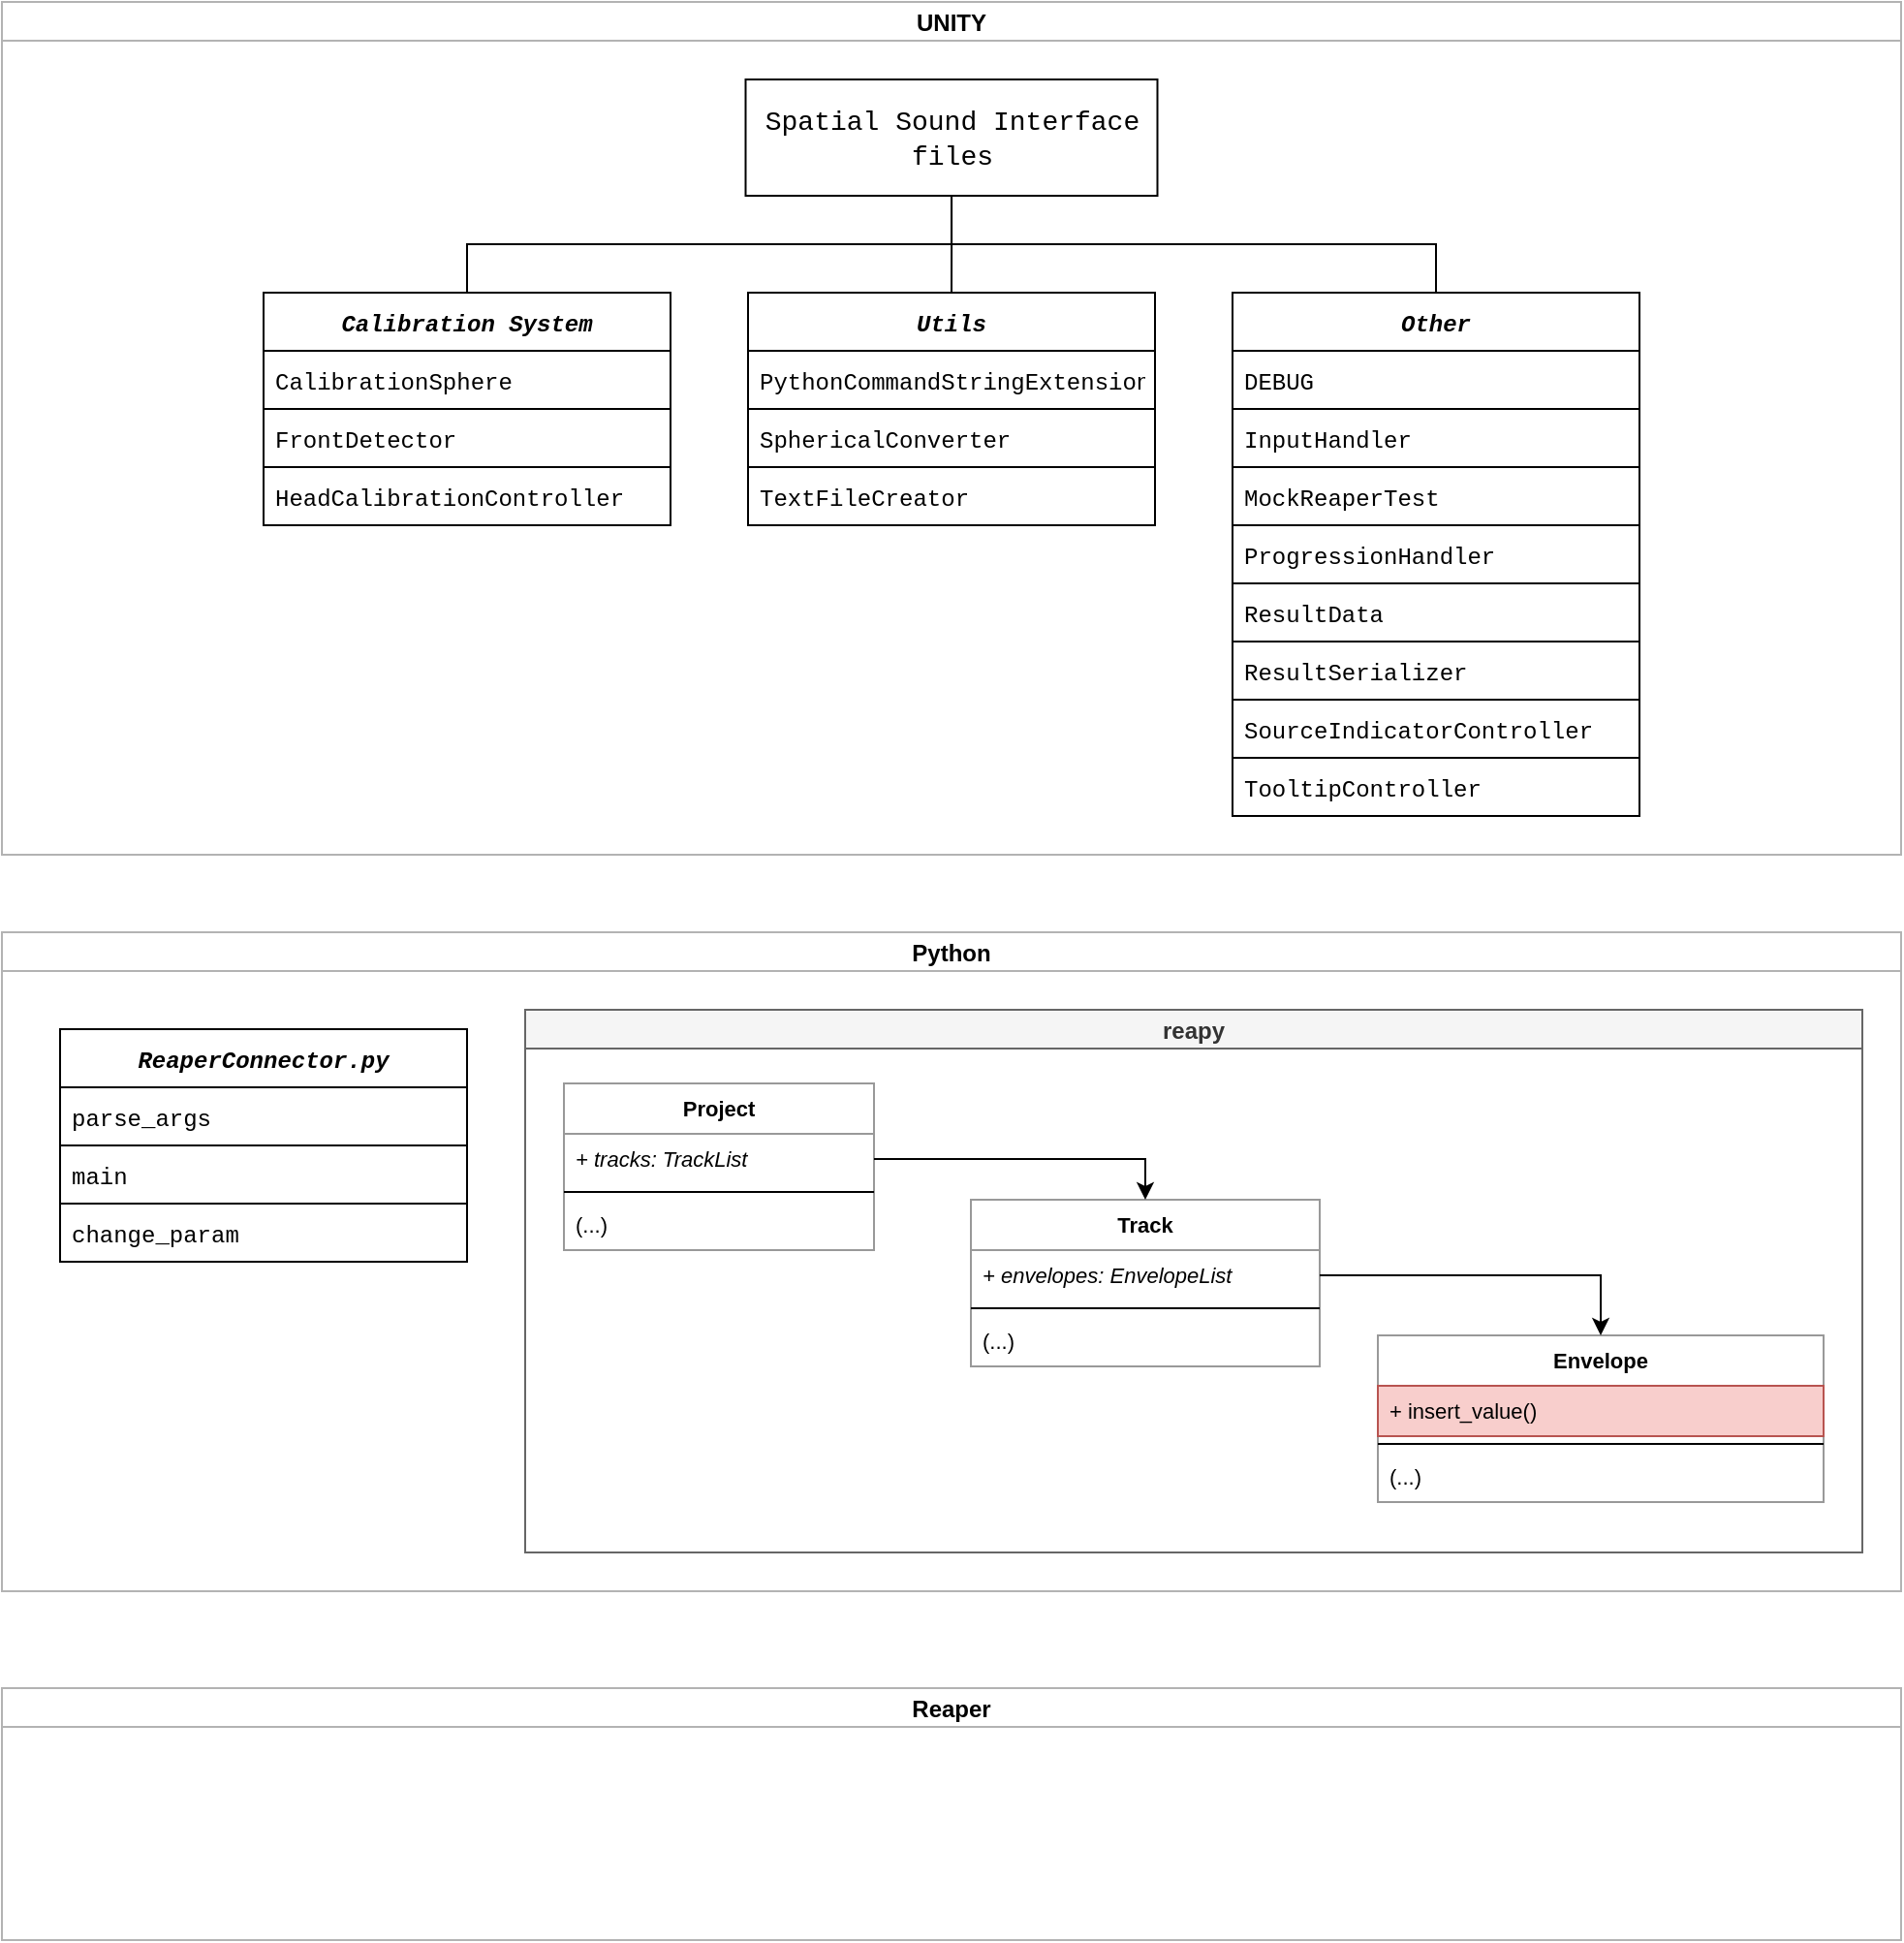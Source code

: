 <mxfile version="20.0.0" type="github">
  <diagram id="tZ6HXYHqEJNceK6MpMHH" name="Page-1">
    <mxGraphModel dx="2031" dy="1134" grid="1" gridSize="10" guides="1" tooltips="1" connect="1" arrows="1" fold="1" page="1" pageScale="1" pageWidth="1600" pageHeight="900" math="0" shadow="0">
      <root>
        <mxCell id="0" />
        <mxCell id="1" parent="0" />
        <mxCell id="iRasUdCwle3iSb4hT5Id-1" value="UNITY" style="swimlane;startSize=20;horizontal=1;containerType=tree;newEdgeStyle={&quot;edgeStyle&quot;:&quot;elbowEdgeStyle&quot;,&quot;startArrow&quot;:&quot;none&quot;,&quot;endArrow&quot;:&quot;none&quot;};fontStyle=1;strokeColor=#B3B3B3;" vertex="1" parent="1">
          <mxGeometry x="140" y="60" width="980" height="440" as="geometry" />
        </mxCell>
        <mxCell id="iRasUdCwle3iSb4hT5Id-43" style="edgeStyle=orthogonalEdgeStyle;rounded=0;orthogonalLoop=1;jettySize=auto;html=1;exitX=0.5;exitY=1;exitDx=0;exitDy=0;entryX=0.5;entryY=0;entryDx=0;entryDy=0;fontFamily=Courier New;endArrow=none;endFill=0;" edge="1" parent="iRasUdCwle3iSb4hT5Id-1" source="iRasUdCwle3iSb4hT5Id-4" target="iRasUdCwle3iSb4hT5Id-24">
          <mxGeometry relative="1" as="geometry" />
        </mxCell>
        <mxCell id="iRasUdCwle3iSb4hT5Id-44" style="edgeStyle=orthogonalEdgeStyle;rounded=0;orthogonalLoop=1;jettySize=auto;html=1;entryX=0.5;entryY=0;entryDx=0;entryDy=0;fontFamily=Courier New;endArrow=none;endFill=0;" edge="1" parent="iRasUdCwle3iSb4hT5Id-1" source="iRasUdCwle3iSb4hT5Id-4" target="iRasUdCwle3iSb4hT5Id-28">
          <mxGeometry relative="1" as="geometry" />
        </mxCell>
        <mxCell id="iRasUdCwle3iSb4hT5Id-45" style="edgeStyle=orthogonalEdgeStyle;rounded=0;orthogonalLoop=1;jettySize=auto;html=1;exitX=0.5;exitY=1;exitDx=0;exitDy=0;fontFamily=Courier New;endArrow=none;endFill=0;" edge="1" parent="iRasUdCwle3iSb4hT5Id-1" source="iRasUdCwle3iSb4hT5Id-4" target="iRasUdCwle3iSb4hT5Id-32">
          <mxGeometry relative="1" as="geometry" />
        </mxCell>
        <UserObject label="&lt;span style=&quot;font-size: 14px;&quot;&gt;&lt;font face=&quot;Courier New&quot;&gt;Spatial Sound Interface files&lt;/font&gt;&lt;/span&gt;" treeRoot="1" id="iRasUdCwle3iSb4hT5Id-4">
          <mxCell style="whiteSpace=wrap;html=1;align=center;treeFolding=1;treeMoving=1;newEdgeStyle={&quot;edgeStyle&quot;:&quot;elbowEdgeStyle&quot;,&quot;startArrow&quot;:&quot;none&quot;,&quot;endArrow&quot;:&quot;none&quot;};" vertex="1" parent="iRasUdCwle3iSb4hT5Id-1">
            <mxGeometry x="383.75" y="40" width="212.5" height="60" as="geometry" />
          </mxCell>
        </UserObject>
        <mxCell id="iRasUdCwle3iSb4hT5Id-24" value="Calibration System" style="swimlane;fontStyle=3;childLayout=stackLayout;horizontal=1;startSize=30;horizontalStack=0;resizeParent=1;resizeParentMax=0;resizeLast=0;collapsible=1;marginBottom=0;fontFamily=Courier New;" vertex="1" parent="iRasUdCwle3iSb4hT5Id-1">
          <mxGeometry x="135" y="150" width="210" height="120" as="geometry" />
        </mxCell>
        <mxCell id="iRasUdCwle3iSb4hT5Id-25" value="CalibrationSphere" style="text;strokeColor=default;fillColor=none;align=left;verticalAlign=middle;spacingLeft=4;spacingRight=4;overflow=hidden;points=[[0,0.5],[1,0.5]];portConstraint=eastwest;rotatable=0;fontFamily=Courier New;" vertex="1" parent="iRasUdCwle3iSb4hT5Id-24">
          <mxGeometry y="30" width="210" height="30" as="geometry" />
        </mxCell>
        <mxCell id="iRasUdCwle3iSb4hT5Id-26" value="FrontDetector" style="text;strokeColor=default;fillColor=none;align=left;verticalAlign=middle;spacingLeft=4;spacingRight=4;overflow=hidden;points=[[0,0.5],[1,0.5]];portConstraint=eastwest;rotatable=0;fontFamily=Courier New;" vertex="1" parent="iRasUdCwle3iSb4hT5Id-24">
          <mxGeometry y="60" width="210" height="30" as="geometry" />
        </mxCell>
        <mxCell id="iRasUdCwle3iSb4hT5Id-27" value="HeadCalibrationController" style="text;strokeColor=none;fillColor=none;align=left;verticalAlign=middle;spacingLeft=4;spacingRight=4;overflow=hidden;points=[[0,0.5],[1,0.5]];portConstraint=eastwest;rotatable=0;fontFamily=Courier New;" vertex="1" parent="iRasUdCwle3iSb4hT5Id-24">
          <mxGeometry y="90" width="210" height="30" as="geometry" />
        </mxCell>
        <mxCell id="iRasUdCwle3iSb4hT5Id-28" value="Utils" style="swimlane;fontStyle=3;childLayout=stackLayout;horizontal=1;startSize=30;horizontalStack=0;resizeParent=1;resizeParentMax=0;resizeLast=0;collapsible=1;marginBottom=0;fontFamily=Courier New;" vertex="1" parent="iRasUdCwle3iSb4hT5Id-1">
          <mxGeometry x="385" y="150" width="210" height="120" as="geometry" />
        </mxCell>
        <mxCell id="iRasUdCwle3iSb4hT5Id-29" value="PythonCommandStringExtension" style="text;strokeColor=default;fillColor=none;align=left;verticalAlign=middle;spacingLeft=4;spacingRight=4;overflow=hidden;points=[[0,0.5],[1,0.5]];portConstraint=eastwest;rotatable=0;fontFamily=Courier New;" vertex="1" parent="iRasUdCwle3iSb4hT5Id-28">
          <mxGeometry y="30" width="210" height="30" as="geometry" />
        </mxCell>
        <mxCell id="iRasUdCwle3iSb4hT5Id-30" value="SphericalConverter" style="text;strokeColor=default;fillColor=none;align=left;verticalAlign=middle;spacingLeft=4;spacingRight=4;overflow=hidden;points=[[0,0.5],[1,0.5]];portConstraint=eastwest;rotatable=0;fontFamily=Courier New;" vertex="1" parent="iRasUdCwle3iSb4hT5Id-28">
          <mxGeometry y="60" width="210" height="30" as="geometry" />
        </mxCell>
        <mxCell id="iRasUdCwle3iSb4hT5Id-31" value="TextFileCreator" style="text;strokeColor=none;fillColor=none;align=left;verticalAlign=middle;spacingLeft=4;spacingRight=4;overflow=hidden;points=[[0,0.5],[1,0.5]];portConstraint=eastwest;rotatable=0;fontFamily=Courier New;" vertex="1" parent="iRasUdCwle3iSb4hT5Id-28">
          <mxGeometry y="90" width="210" height="30" as="geometry" />
        </mxCell>
        <mxCell id="iRasUdCwle3iSb4hT5Id-32" value="Other" style="swimlane;fontStyle=3;childLayout=stackLayout;horizontal=1;startSize=30;horizontalStack=0;resizeParent=1;resizeParentMax=0;resizeLast=0;collapsible=1;marginBottom=0;fontFamily=Courier New;" vertex="1" parent="iRasUdCwle3iSb4hT5Id-1">
          <mxGeometry x="635" y="150" width="210" height="270" as="geometry" />
        </mxCell>
        <mxCell id="iRasUdCwle3iSb4hT5Id-33" value="DEBUG" style="text;strokeColor=default;fillColor=none;align=left;verticalAlign=middle;spacingLeft=4;spacingRight=4;overflow=hidden;points=[[0,0.5],[1,0.5]];portConstraint=eastwest;rotatable=0;fontFamily=Courier New;" vertex="1" parent="iRasUdCwle3iSb4hT5Id-32">
          <mxGeometry y="30" width="210" height="30" as="geometry" />
        </mxCell>
        <mxCell id="iRasUdCwle3iSb4hT5Id-34" value="InputHandler" style="text;strokeColor=default;fillColor=none;align=left;verticalAlign=middle;spacingLeft=4;spacingRight=4;overflow=hidden;points=[[0,0.5],[1,0.5]];portConstraint=eastwest;rotatable=0;fontFamily=Courier New;" vertex="1" parent="iRasUdCwle3iSb4hT5Id-32">
          <mxGeometry y="60" width="210" height="30" as="geometry" />
        </mxCell>
        <mxCell id="iRasUdCwle3iSb4hT5Id-35" value="MockReaperTest" style="text;strokeColor=none;fillColor=none;align=left;verticalAlign=middle;spacingLeft=4;spacingRight=4;overflow=hidden;points=[[0,0.5],[1,0.5]];portConstraint=eastwest;rotatable=0;fontFamily=Courier New;" vertex="1" parent="iRasUdCwle3iSb4hT5Id-32">
          <mxGeometry y="90" width="210" height="30" as="geometry" />
        </mxCell>
        <mxCell id="iRasUdCwle3iSb4hT5Id-36" value="ProgressionHandler" style="text;strokeColor=default;fillColor=none;align=left;verticalAlign=middle;spacingLeft=4;spacingRight=4;overflow=hidden;points=[[0,0.5],[1,0.5]];portConstraint=eastwest;rotatable=0;fontFamily=Courier New;" vertex="1" parent="iRasUdCwle3iSb4hT5Id-32">
          <mxGeometry y="120" width="210" height="30" as="geometry" />
        </mxCell>
        <mxCell id="iRasUdCwle3iSb4hT5Id-37" value="ResultData" style="text;strokeColor=default;fillColor=none;align=left;verticalAlign=middle;spacingLeft=4;spacingRight=4;overflow=hidden;points=[[0,0.5],[1,0.5]];portConstraint=eastwest;rotatable=0;fontFamily=Courier New;" vertex="1" parent="iRasUdCwle3iSb4hT5Id-32">
          <mxGeometry y="150" width="210" height="30" as="geometry" />
        </mxCell>
        <mxCell id="iRasUdCwle3iSb4hT5Id-38" value="ResultSerializer" style="text;strokeColor=default;fillColor=none;align=left;verticalAlign=middle;spacingLeft=4;spacingRight=4;overflow=hidden;points=[[0,0.5],[1,0.5]];portConstraint=eastwest;rotatable=0;fontFamily=Courier New;" vertex="1" parent="iRasUdCwle3iSb4hT5Id-32">
          <mxGeometry y="180" width="210" height="30" as="geometry" />
        </mxCell>
        <mxCell id="iRasUdCwle3iSb4hT5Id-39" value="SourceIndicatorController" style="text;strokeColor=default;fillColor=none;align=left;verticalAlign=middle;spacingLeft=4;spacingRight=4;overflow=hidden;points=[[0,0.5],[1,0.5]];portConstraint=eastwest;rotatable=0;fontFamily=Courier New;" vertex="1" parent="iRasUdCwle3iSb4hT5Id-32">
          <mxGeometry y="210" width="210" height="30" as="geometry" />
        </mxCell>
        <mxCell id="iRasUdCwle3iSb4hT5Id-40" value="TooltipController" style="text;strokeColor=default;fillColor=none;align=left;verticalAlign=middle;spacingLeft=4;spacingRight=4;overflow=hidden;points=[[0,0.5],[1,0.5]];portConstraint=eastwest;rotatable=0;fontFamily=Courier New;" vertex="1" parent="iRasUdCwle3iSb4hT5Id-32">
          <mxGeometry y="240" width="210" height="30" as="geometry" />
        </mxCell>
        <mxCell id="iRasUdCwle3iSb4hT5Id-41" value="" style="shape=image;verticalLabelPosition=bottom;labelBackgroundColor=default;verticalAlign=top;aspect=fixed;imageAspect=0;image=https://cdn-icons-png.flaticon.com/512/5969/5969294.png;" vertex="1" parent="iRasUdCwle3iSb4hT5Id-1">
          <mxGeometry x="30" y="355" width="71" height="71" as="geometry" />
        </mxCell>
        <mxCell id="iRasUdCwle3iSb4hT5Id-68" value="Python" style="swimlane;startSize=20;horizontal=1;containerType=tree;newEdgeStyle={&quot;edgeStyle&quot;:&quot;elbowEdgeStyle&quot;,&quot;startArrow&quot;:&quot;none&quot;,&quot;endArrow&quot;:&quot;none&quot;};strokeColor=#B3B3B3;" vertex="1" parent="1">
          <mxGeometry x="140" y="540" width="980" height="340" as="geometry" />
        </mxCell>
        <mxCell id="iRasUdCwle3iSb4hT5Id-69" value="ReaperConnector.py" style="swimlane;fontStyle=3;childLayout=stackLayout;horizontal=1;startSize=30;horizontalStack=0;resizeParent=1;resizeParentMax=0;resizeLast=0;collapsible=1;marginBottom=0;fontFamily=Courier New;" vertex="1" parent="iRasUdCwle3iSb4hT5Id-68">
          <mxGeometry x="30" y="50" width="210" height="120" as="geometry" />
        </mxCell>
        <mxCell id="iRasUdCwle3iSb4hT5Id-70" value="parse_args" style="text;strokeColor=default;fillColor=none;align=left;verticalAlign=middle;spacingLeft=4;spacingRight=4;overflow=hidden;points=[[0,0.5],[1,0.5]];portConstraint=eastwest;rotatable=0;fontFamily=Courier New;" vertex="1" parent="iRasUdCwle3iSb4hT5Id-69">
          <mxGeometry y="30" width="210" height="30" as="geometry" />
        </mxCell>
        <mxCell id="iRasUdCwle3iSb4hT5Id-71" value="main" style="text;strokeColor=default;fillColor=none;align=left;verticalAlign=middle;spacingLeft=4;spacingRight=4;overflow=hidden;points=[[0,0.5],[1,0.5]];portConstraint=eastwest;rotatable=0;fontFamily=Courier New;" vertex="1" parent="iRasUdCwle3iSb4hT5Id-69">
          <mxGeometry y="60" width="210" height="30" as="geometry" />
        </mxCell>
        <mxCell id="iRasUdCwle3iSb4hT5Id-72" value="change_param" style="text;strokeColor=none;fillColor=none;align=left;verticalAlign=middle;spacingLeft=4;spacingRight=4;overflow=hidden;points=[[0,0.5],[1,0.5]];portConstraint=eastwest;rotatable=0;fontFamily=Courier New;" vertex="1" parent="iRasUdCwle3iSb4hT5Id-69">
          <mxGeometry y="90" width="210" height="30" as="geometry" />
        </mxCell>
        <mxCell id="iRasUdCwle3iSb4hT5Id-11" value="reapy" style="swimlane;startSize=20;horizontal=1;containerType=tree;newEdgeStyle={&quot;edgeStyle&quot;:&quot;elbowEdgeStyle&quot;,&quot;startArrow&quot;:&quot;none&quot;,&quot;endArrow&quot;:&quot;none&quot;};strokeColor=#666666;fillColor=#f5f5f5;fontColor=#333333;" vertex="1" parent="iRasUdCwle3iSb4hT5Id-68">
          <mxGeometry x="270" y="40" width="690" height="280" as="geometry" />
        </mxCell>
        <mxCell id="iRasUdCwle3iSb4hT5Id-74" value="Project" style="swimlane;fontStyle=1;align=center;verticalAlign=top;childLayout=stackLayout;horizontal=1;startSize=26;horizontalStack=0;resizeParent=1;resizeParentMax=0;resizeLast=0;collapsible=1;marginBottom=0;fontFamily=Helvetica;fontSize=11;strokeColor=#999999;" vertex="1" parent="iRasUdCwle3iSb4hT5Id-11">
          <mxGeometry x="20" y="38" width="160" height="86" as="geometry" />
        </mxCell>
        <mxCell id="iRasUdCwle3iSb4hT5Id-75" value="+ tracks: TrackList" style="text;strokeColor=none;fillColor=none;align=left;verticalAlign=top;spacingLeft=4;spacingRight=4;overflow=hidden;rotatable=0;points=[[0,0.5],[1,0.5]];portConstraint=eastwest;fontFamily=Helvetica;fontSize=11;fontStyle=2" vertex="1" parent="iRasUdCwle3iSb4hT5Id-74">
          <mxGeometry y="26" width="160" height="26" as="geometry" />
        </mxCell>
        <mxCell id="iRasUdCwle3iSb4hT5Id-77" value="" style="line;strokeWidth=1;fillColor=none;align=left;verticalAlign=middle;spacingTop=-1;spacingLeft=3;spacingRight=3;rotatable=0;labelPosition=right;points=[];portConstraint=eastwest;fontFamily=Helvetica;fontSize=11;" vertex="1" parent="iRasUdCwle3iSb4hT5Id-74">
          <mxGeometry y="52" width="160" height="8" as="geometry" />
        </mxCell>
        <mxCell id="iRasUdCwle3iSb4hT5Id-80" value="(...)" style="text;strokeColor=none;fillColor=none;align=left;verticalAlign=top;spacingLeft=4;spacingRight=4;overflow=hidden;rotatable=0;points=[[0,0.5],[1,0.5]];portConstraint=eastwest;fontFamily=Helvetica;fontSize=11;" vertex="1" parent="iRasUdCwle3iSb4hT5Id-74">
          <mxGeometry y="60" width="160" height="26" as="geometry" />
        </mxCell>
        <mxCell id="iRasUdCwle3iSb4hT5Id-81" value="Track" style="swimlane;fontStyle=1;align=center;verticalAlign=top;childLayout=stackLayout;horizontal=1;startSize=26;horizontalStack=0;resizeParent=1;resizeParentMax=0;resizeLast=0;collapsible=1;marginBottom=0;fontFamily=Helvetica;fontSize=11;strokeColor=#999999;" vertex="1" parent="iRasUdCwle3iSb4hT5Id-11">
          <mxGeometry x="230" y="98" width="180" height="86" as="geometry" />
        </mxCell>
        <mxCell id="iRasUdCwle3iSb4hT5Id-82" value="+ envelopes: EnvelopeList" style="text;strokeColor=none;fillColor=none;align=left;verticalAlign=top;spacingLeft=4;spacingRight=4;overflow=hidden;rotatable=0;points=[[0,0.5],[1,0.5]];portConstraint=eastwest;fontFamily=Helvetica;fontSize=11;fontStyle=2" vertex="1" parent="iRasUdCwle3iSb4hT5Id-81">
          <mxGeometry y="26" width="180" height="26" as="geometry" />
        </mxCell>
        <mxCell id="iRasUdCwle3iSb4hT5Id-84" value="" style="line;strokeWidth=1;fillColor=none;align=left;verticalAlign=middle;spacingTop=-1;spacingLeft=3;spacingRight=3;rotatable=0;labelPosition=right;points=[];portConstraint=eastwest;fontFamily=Helvetica;fontSize=11;" vertex="1" parent="iRasUdCwle3iSb4hT5Id-81">
          <mxGeometry y="52" width="180" height="8" as="geometry" />
        </mxCell>
        <mxCell id="iRasUdCwle3iSb4hT5Id-87" value="(...)" style="text;strokeColor=none;fillColor=none;align=left;verticalAlign=top;spacingLeft=4;spacingRight=4;overflow=hidden;rotatable=0;points=[[0,0.5],[1,0.5]];portConstraint=eastwest;fontFamily=Helvetica;fontSize=11;" vertex="1" parent="iRasUdCwle3iSb4hT5Id-81">
          <mxGeometry y="60" width="180" height="26" as="geometry" />
        </mxCell>
        <mxCell id="iRasUdCwle3iSb4hT5Id-88" style="edgeStyle=orthogonalEdgeStyle;rounded=0;orthogonalLoop=1;jettySize=auto;html=1;exitX=1;exitY=0.5;exitDx=0;exitDy=0;entryX=0.5;entryY=0;entryDx=0;entryDy=0;fontFamily=Helvetica;fontSize=11;" edge="1" parent="iRasUdCwle3iSb4hT5Id-11" source="iRasUdCwle3iSb4hT5Id-75" target="iRasUdCwle3iSb4hT5Id-81">
          <mxGeometry relative="1" as="geometry" />
        </mxCell>
        <mxCell id="iRasUdCwle3iSb4hT5Id-89" value="Envelope" style="swimlane;fontStyle=1;align=center;verticalAlign=top;childLayout=stackLayout;horizontal=1;startSize=26;horizontalStack=0;resizeParent=1;resizeParentMax=0;resizeLast=0;collapsible=1;marginBottom=0;fontFamily=Helvetica;fontSize=11;strokeColor=#999999;" vertex="1" parent="iRasUdCwle3iSb4hT5Id-11">
          <mxGeometry x="440" y="168" width="230" height="86" as="geometry" />
        </mxCell>
        <mxCell id="iRasUdCwle3iSb4hT5Id-96" value="+ insert_value()" style="text;strokeColor=#b85450;fillColor=#f8cecc;align=left;verticalAlign=top;spacingLeft=4;spacingRight=4;overflow=hidden;rotatable=0;points=[[0,0.5],[1,0.5]];portConstraint=eastwest;fontFamily=Helvetica;fontSize=11;" vertex="1" parent="iRasUdCwle3iSb4hT5Id-89">
          <mxGeometry y="26" width="230" height="26" as="geometry" />
        </mxCell>
        <mxCell id="iRasUdCwle3iSb4hT5Id-93" value="" style="line;strokeWidth=1;fillColor=none;align=left;verticalAlign=middle;spacingTop=-1;spacingLeft=3;spacingRight=3;rotatable=0;labelPosition=right;points=[];portConstraint=eastwest;fontFamily=Helvetica;fontSize=11;" vertex="1" parent="iRasUdCwle3iSb4hT5Id-89">
          <mxGeometry y="52" width="230" height="8" as="geometry" />
        </mxCell>
        <mxCell id="iRasUdCwle3iSb4hT5Id-97" value="(...)" style="text;strokeColor=none;fillColor=none;align=left;verticalAlign=top;spacingLeft=4;spacingRight=4;overflow=hidden;rotatable=0;points=[[0,0.5],[1,0.5]];portConstraint=eastwest;fontFamily=Helvetica;fontSize=11;" vertex="1" parent="iRasUdCwle3iSb4hT5Id-89">
          <mxGeometry y="60" width="230" height="26" as="geometry" />
        </mxCell>
        <mxCell id="iRasUdCwle3iSb4hT5Id-98" style="edgeStyle=orthogonalEdgeStyle;rounded=0;orthogonalLoop=1;jettySize=auto;html=1;exitX=1;exitY=0.5;exitDx=0;exitDy=0;fontFamily=Helvetica;fontSize=11;entryX=0.5;entryY=0;entryDx=0;entryDy=0;" edge="1" parent="iRasUdCwle3iSb4hT5Id-11" source="iRasUdCwle3iSb4hT5Id-82" target="iRasUdCwle3iSb4hT5Id-89">
          <mxGeometry relative="1" as="geometry">
            <mxPoint x="470" y="128" as="targetPoint" />
          </mxGeometry>
        </mxCell>
        <mxCell id="iRasUdCwle3iSb4hT5Id-99" value="" style="shape=image;verticalLabelPosition=bottom;labelBackgroundColor=default;verticalAlign=top;aspect=fixed;imageAspect=0;image=https://cdn3.iconfinder.com/data/icons/logos-and-brands-adobe/512/267_Python-512.png;" vertex="1" parent="iRasUdCwle3iSb4hT5Id-68">
          <mxGeometry x="30" y="250" width="70" height="70" as="geometry" />
        </mxCell>
        <mxCell id="iRasUdCwle3iSb4hT5Id-100" value="Reaper" style="swimlane;startSize=20;horizontal=1;containerType=tree;newEdgeStyle={&quot;edgeStyle&quot;:&quot;elbowEdgeStyle&quot;,&quot;startArrow&quot;:&quot;none&quot;,&quot;endArrow&quot;:&quot;none&quot;};strokeColor=#B3B3B3;" vertex="1" parent="1">
          <mxGeometry x="140" y="930" width="980" height="130" as="geometry" />
        </mxCell>
        <mxCell id="iRasUdCwle3iSb4hT5Id-121" value="" style="shape=image;verticalLabelPosition=bottom;labelBackgroundColor=default;verticalAlign=top;aspect=fixed;imageAspect=0;image=https://millennialmind.co/wp-content/uploads/2019/05/reaper.png;" vertex="1" parent="iRasUdCwle3iSb4hT5Id-100">
          <mxGeometry x="30" y="50" width="70" height="70" as="geometry" />
        </mxCell>
      </root>
    </mxGraphModel>
  </diagram>
</mxfile>
